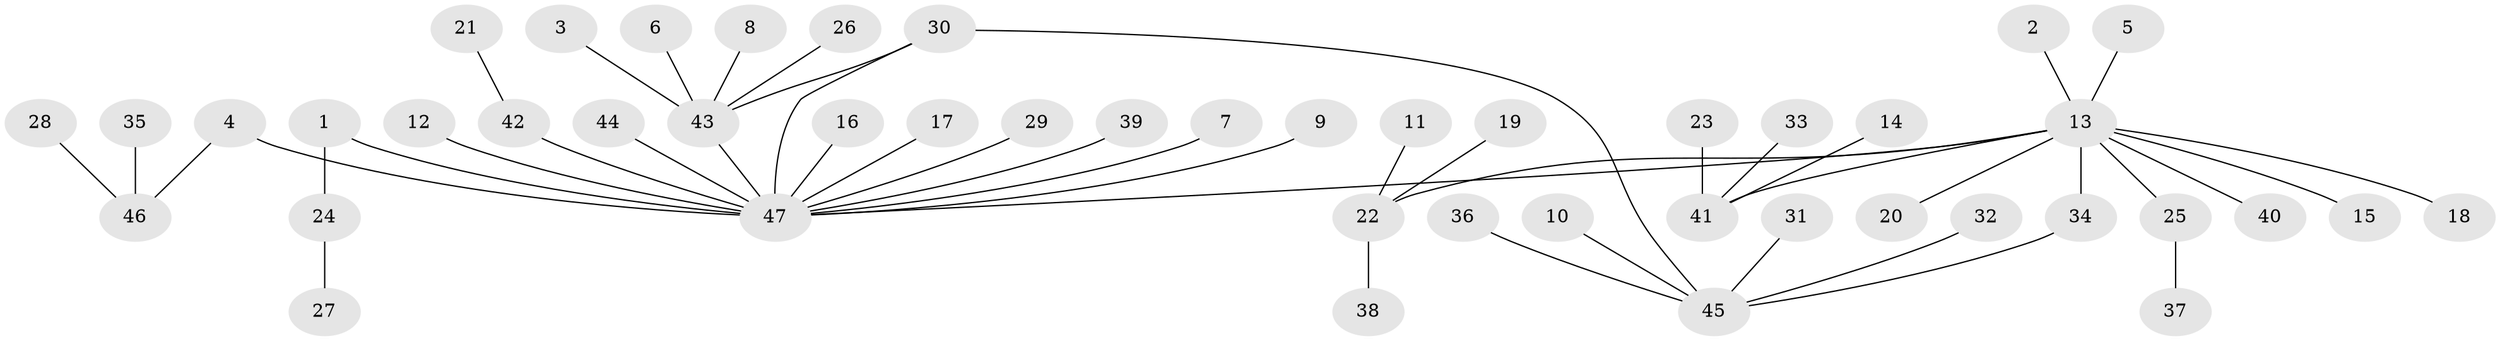 // original degree distribution, {17: 0.010752688172043012, 2: 0.13978494623655913, 4: 0.043010752688172046, 13: 0.010752688172043012, 1: 0.6451612903225806, 8: 0.021505376344086023, 6: 0.021505376344086023, 3: 0.10752688172043011}
// Generated by graph-tools (version 1.1) at 2025/01/03/09/25 03:01:55]
// undirected, 47 vertices, 48 edges
graph export_dot {
graph [start="1"]
  node [color=gray90,style=filled];
  1;
  2;
  3;
  4;
  5;
  6;
  7;
  8;
  9;
  10;
  11;
  12;
  13;
  14;
  15;
  16;
  17;
  18;
  19;
  20;
  21;
  22;
  23;
  24;
  25;
  26;
  27;
  28;
  29;
  30;
  31;
  32;
  33;
  34;
  35;
  36;
  37;
  38;
  39;
  40;
  41;
  42;
  43;
  44;
  45;
  46;
  47;
  1 -- 24 [weight=1.0];
  1 -- 47 [weight=1.0];
  2 -- 13 [weight=1.0];
  3 -- 43 [weight=1.0];
  4 -- 46 [weight=1.0];
  4 -- 47 [weight=1.0];
  5 -- 13 [weight=1.0];
  6 -- 43 [weight=1.0];
  7 -- 47 [weight=1.0];
  8 -- 43 [weight=1.0];
  9 -- 47 [weight=1.0];
  10 -- 45 [weight=1.0];
  11 -- 22 [weight=1.0];
  12 -- 47 [weight=1.0];
  13 -- 15 [weight=1.0];
  13 -- 18 [weight=1.0];
  13 -- 20 [weight=1.0];
  13 -- 22 [weight=1.0];
  13 -- 25 [weight=1.0];
  13 -- 34 [weight=1.0];
  13 -- 40 [weight=1.0];
  13 -- 41 [weight=1.0];
  13 -- 47 [weight=1.0];
  14 -- 41 [weight=1.0];
  16 -- 47 [weight=1.0];
  17 -- 47 [weight=1.0];
  19 -- 22 [weight=1.0];
  21 -- 42 [weight=1.0];
  22 -- 38 [weight=1.0];
  23 -- 41 [weight=1.0];
  24 -- 27 [weight=1.0];
  25 -- 37 [weight=1.0];
  26 -- 43 [weight=1.0];
  28 -- 46 [weight=1.0];
  29 -- 47 [weight=1.0];
  30 -- 43 [weight=1.0];
  30 -- 45 [weight=1.0];
  30 -- 47 [weight=1.0];
  31 -- 45 [weight=1.0];
  32 -- 45 [weight=1.0];
  33 -- 41 [weight=1.0];
  34 -- 45 [weight=1.0];
  35 -- 46 [weight=1.0];
  36 -- 45 [weight=1.0];
  39 -- 47 [weight=1.0];
  42 -- 47 [weight=2.0];
  43 -- 47 [weight=1.0];
  44 -- 47 [weight=1.0];
}
